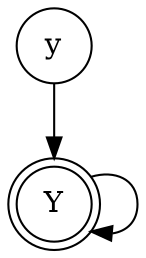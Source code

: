digraph {   
    node [shape = doublecircle, color = black] Y ;
    node [shape = circle];
    node [color= black];
    y -> Y -> Y;	
}